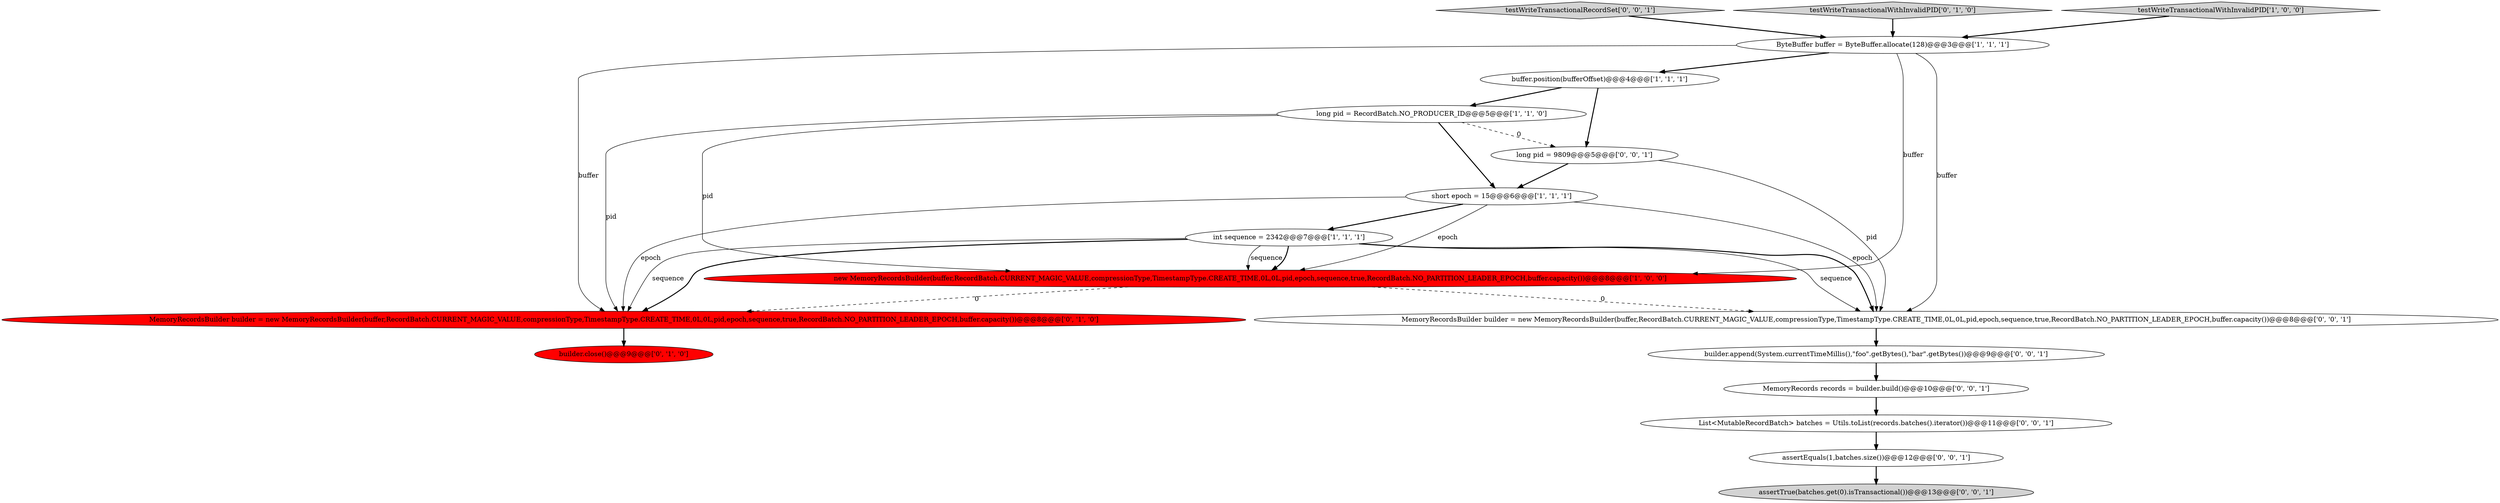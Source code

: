 digraph {
3 [style = filled, label = "short epoch = 15@@@6@@@['1', '1', '1']", fillcolor = white, shape = ellipse image = "AAA0AAABBB1BBB"];
7 [style = filled, label = "MemoryRecordsBuilder builder = new MemoryRecordsBuilder(buffer,RecordBatch.CURRENT_MAGIC_VALUE,compressionType,TimestampType.CREATE_TIME,0L,0L,pid,epoch,sequence,true,RecordBatch.NO_PARTITION_LEADER_EPOCH,buffer.capacity())@@@8@@@['0', '1', '0']", fillcolor = red, shape = ellipse image = "AAA1AAABBB2BBB"];
11 [style = filled, label = "testWriteTransactionalRecordSet['0', '0', '1']", fillcolor = lightgray, shape = diamond image = "AAA0AAABBB3BBB"];
6 [style = filled, label = "int sequence = 2342@@@7@@@['1', '1', '1']", fillcolor = white, shape = ellipse image = "AAA0AAABBB1BBB"];
13 [style = filled, label = "builder.append(System.currentTimeMillis(),\"foo\".getBytes(),\"bar\".getBytes())@@@9@@@['0', '0', '1']", fillcolor = white, shape = ellipse image = "AAA0AAABBB3BBB"];
14 [style = filled, label = "assertEquals(1,batches.size())@@@12@@@['0', '0', '1']", fillcolor = white, shape = ellipse image = "AAA0AAABBB3BBB"];
1 [style = filled, label = "buffer.position(bufferOffset)@@@4@@@['1', '1', '1']", fillcolor = white, shape = ellipse image = "AAA0AAABBB1BBB"];
16 [style = filled, label = "MemoryRecords records = builder.build()@@@10@@@['0', '0', '1']", fillcolor = white, shape = ellipse image = "AAA0AAABBB3BBB"];
10 [style = filled, label = "MemoryRecordsBuilder builder = new MemoryRecordsBuilder(buffer,RecordBatch.CURRENT_MAGIC_VALUE,compressionType,TimestampType.CREATE_TIME,0L,0L,pid,epoch,sequence,true,RecordBatch.NO_PARTITION_LEADER_EPOCH,buffer.capacity())@@@8@@@['0', '0', '1']", fillcolor = white, shape = ellipse image = "AAA0AAABBB3BBB"];
17 [style = filled, label = "long pid = 9809@@@5@@@['0', '0', '1']", fillcolor = white, shape = ellipse image = "AAA0AAABBB3BBB"];
2 [style = filled, label = "ByteBuffer buffer = ByteBuffer.allocate(128)@@@3@@@['1', '1', '1']", fillcolor = white, shape = ellipse image = "AAA0AAABBB1BBB"];
5 [style = filled, label = "new MemoryRecordsBuilder(buffer,RecordBatch.CURRENT_MAGIC_VALUE,compressionType,TimestampType.CREATE_TIME,0L,0L,pid,epoch,sequence,true,RecordBatch.NO_PARTITION_LEADER_EPOCH,buffer.capacity())@@@8@@@['1', '0', '0']", fillcolor = red, shape = ellipse image = "AAA1AAABBB1BBB"];
8 [style = filled, label = "builder.close()@@@9@@@['0', '1', '0']", fillcolor = red, shape = ellipse image = "AAA1AAABBB2BBB"];
12 [style = filled, label = "assertTrue(batches.get(0).isTransactional())@@@13@@@['0', '0', '1']", fillcolor = lightgray, shape = ellipse image = "AAA0AAABBB3BBB"];
15 [style = filled, label = "List<MutableRecordBatch> batches = Utils.toList(records.batches().iterator())@@@11@@@['0', '0', '1']", fillcolor = white, shape = ellipse image = "AAA0AAABBB3BBB"];
4 [style = filled, label = "long pid = RecordBatch.NO_PRODUCER_ID@@@5@@@['1', '1', '0']", fillcolor = white, shape = ellipse image = "AAA0AAABBB1BBB"];
9 [style = filled, label = "testWriteTransactionalWithInvalidPID['0', '1', '0']", fillcolor = lightgray, shape = diamond image = "AAA0AAABBB2BBB"];
0 [style = filled, label = "testWriteTransactionalWithInvalidPID['1', '0', '0']", fillcolor = lightgray, shape = diamond image = "AAA0AAABBB1BBB"];
16->15 [style = bold, label=""];
4->3 [style = bold, label=""];
1->4 [style = bold, label=""];
6->10 [style = solid, label="sequence"];
15->14 [style = bold, label=""];
4->17 [style = dashed, label="0"];
9->2 [style = bold, label=""];
3->10 [style = solid, label="epoch"];
2->1 [style = bold, label=""];
6->7 [style = solid, label="sequence"];
0->2 [style = bold, label=""];
3->6 [style = bold, label=""];
7->8 [style = bold, label=""];
6->5 [style = solid, label="sequence"];
3->5 [style = solid, label="epoch"];
13->16 [style = bold, label=""];
11->2 [style = bold, label=""];
1->17 [style = bold, label=""];
6->5 [style = bold, label=""];
10->13 [style = bold, label=""];
5->10 [style = dashed, label="0"];
6->10 [style = bold, label=""];
14->12 [style = bold, label=""];
2->5 [style = solid, label="buffer"];
17->3 [style = bold, label=""];
2->7 [style = solid, label="buffer"];
2->10 [style = solid, label="buffer"];
4->7 [style = solid, label="pid"];
5->7 [style = dashed, label="0"];
6->7 [style = bold, label=""];
4->5 [style = solid, label="pid"];
17->10 [style = solid, label="pid"];
3->7 [style = solid, label="epoch"];
}
